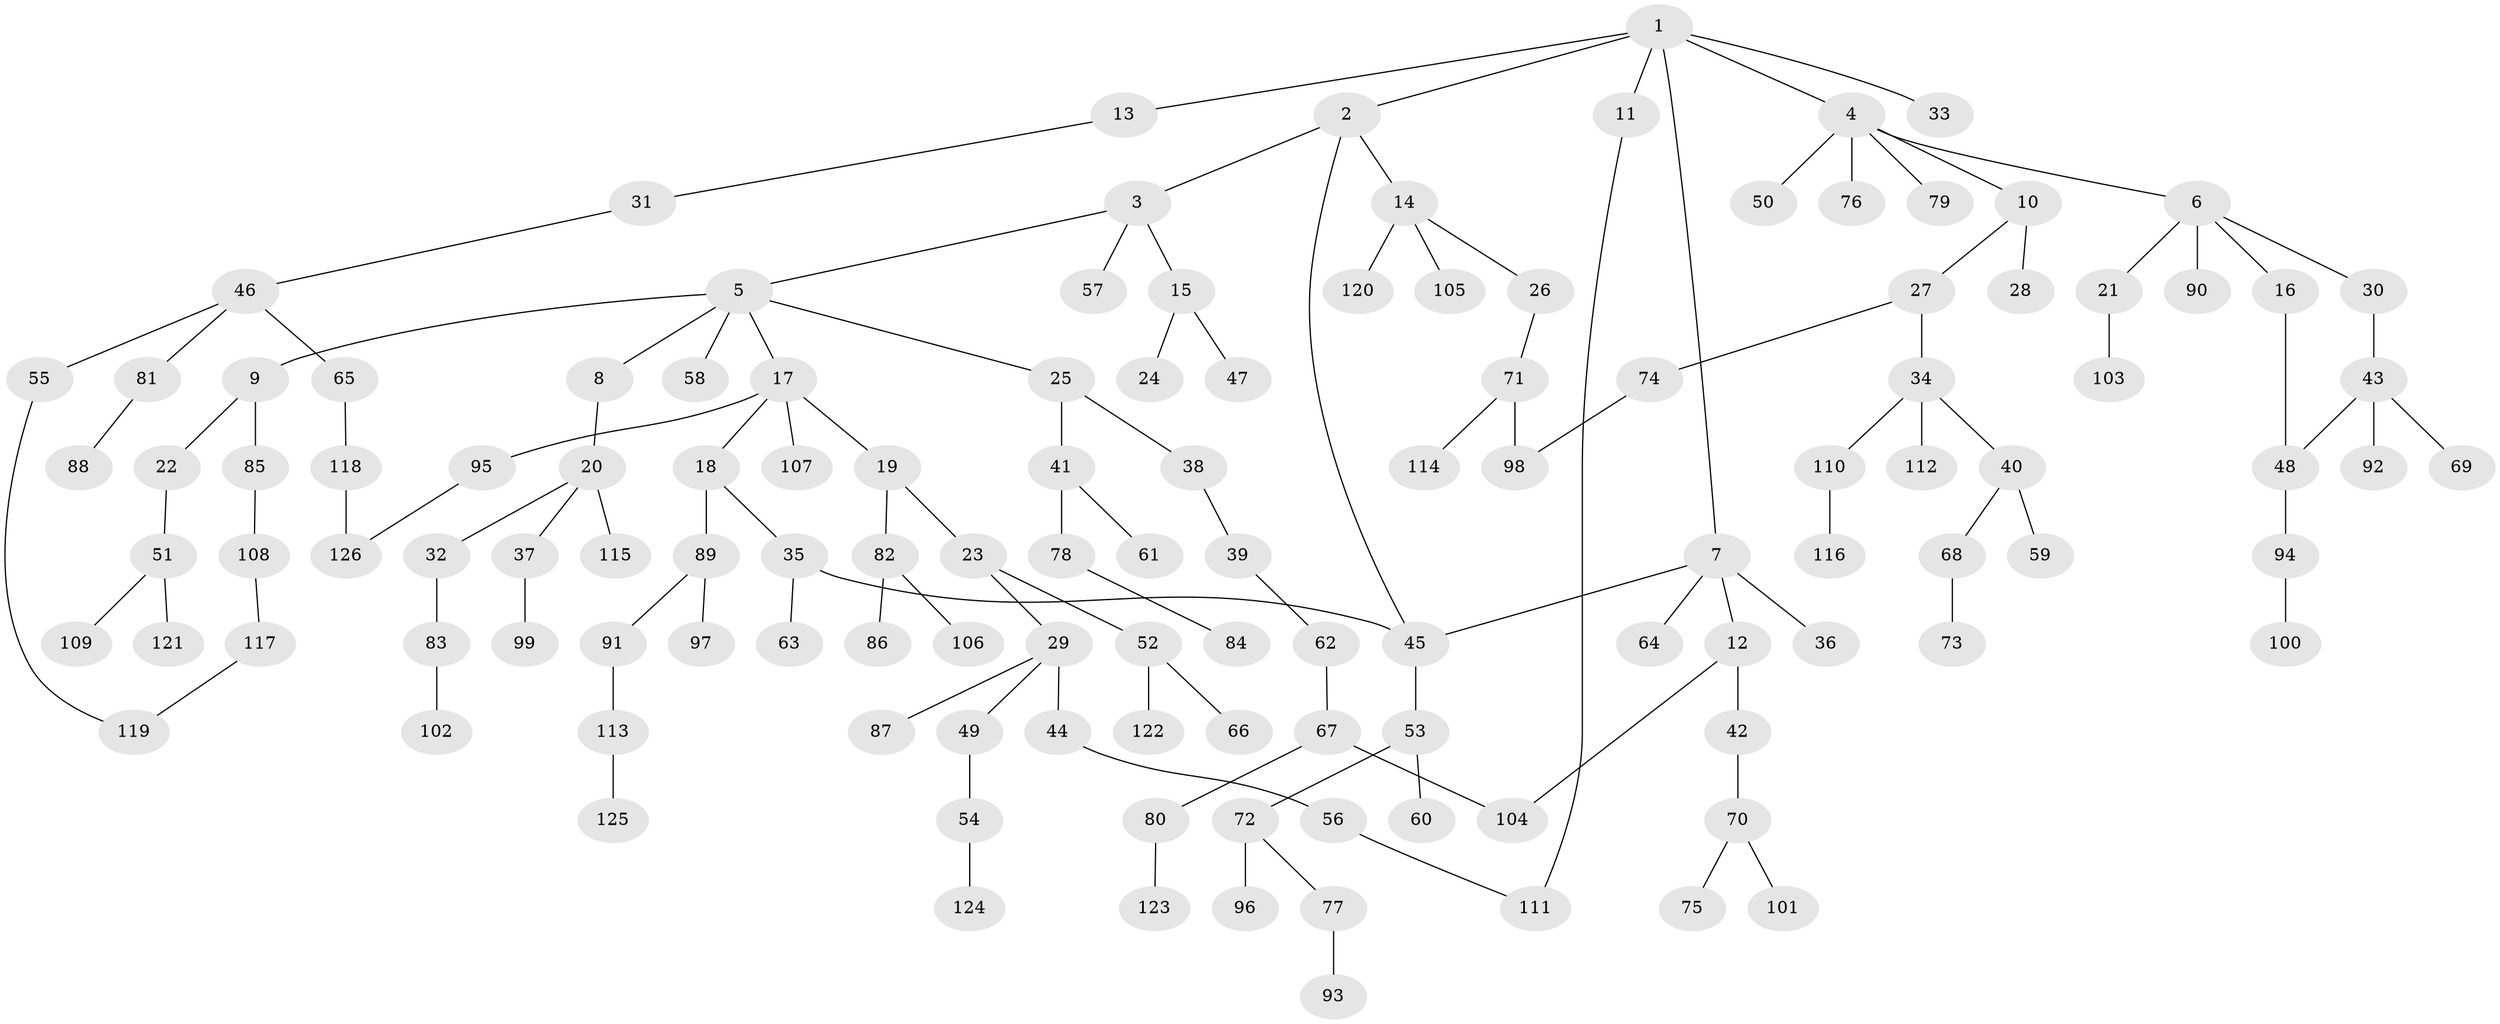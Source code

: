// Generated by graph-tools (version 1.1) at 2025/49/03/09/25 03:49:24]
// undirected, 126 vertices, 133 edges
graph export_dot {
graph [start="1"]
  node [color=gray90,style=filled];
  1;
  2;
  3;
  4;
  5;
  6;
  7;
  8;
  9;
  10;
  11;
  12;
  13;
  14;
  15;
  16;
  17;
  18;
  19;
  20;
  21;
  22;
  23;
  24;
  25;
  26;
  27;
  28;
  29;
  30;
  31;
  32;
  33;
  34;
  35;
  36;
  37;
  38;
  39;
  40;
  41;
  42;
  43;
  44;
  45;
  46;
  47;
  48;
  49;
  50;
  51;
  52;
  53;
  54;
  55;
  56;
  57;
  58;
  59;
  60;
  61;
  62;
  63;
  64;
  65;
  66;
  67;
  68;
  69;
  70;
  71;
  72;
  73;
  74;
  75;
  76;
  77;
  78;
  79;
  80;
  81;
  82;
  83;
  84;
  85;
  86;
  87;
  88;
  89;
  90;
  91;
  92;
  93;
  94;
  95;
  96;
  97;
  98;
  99;
  100;
  101;
  102;
  103;
  104;
  105;
  106;
  107;
  108;
  109;
  110;
  111;
  112;
  113;
  114;
  115;
  116;
  117;
  118;
  119;
  120;
  121;
  122;
  123;
  124;
  125;
  126;
  1 -- 2;
  1 -- 4;
  1 -- 7;
  1 -- 11;
  1 -- 13;
  1 -- 33;
  2 -- 3;
  2 -- 14;
  2 -- 45;
  3 -- 5;
  3 -- 15;
  3 -- 57;
  4 -- 6;
  4 -- 10;
  4 -- 50;
  4 -- 76;
  4 -- 79;
  5 -- 8;
  5 -- 9;
  5 -- 17;
  5 -- 25;
  5 -- 58;
  6 -- 16;
  6 -- 21;
  6 -- 30;
  6 -- 90;
  7 -- 12;
  7 -- 36;
  7 -- 45;
  7 -- 64;
  8 -- 20;
  9 -- 22;
  9 -- 85;
  10 -- 27;
  10 -- 28;
  11 -- 111;
  12 -- 42;
  12 -- 104;
  13 -- 31;
  14 -- 26;
  14 -- 105;
  14 -- 120;
  15 -- 24;
  15 -- 47;
  16 -- 48;
  17 -- 18;
  17 -- 19;
  17 -- 95;
  17 -- 107;
  18 -- 35;
  18 -- 89;
  19 -- 23;
  19 -- 82;
  20 -- 32;
  20 -- 37;
  20 -- 115;
  21 -- 103;
  22 -- 51;
  23 -- 29;
  23 -- 52;
  25 -- 38;
  25 -- 41;
  26 -- 71;
  27 -- 34;
  27 -- 74;
  29 -- 44;
  29 -- 49;
  29 -- 87;
  30 -- 43;
  31 -- 46;
  32 -- 83;
  34 -- 40;
  34 -- 110;
  34 -- 112;
  35 -- 63;
  35 -- 45;
  37 -- 99;
  38 -- 39;
  39 -- 62;
  40 -- 59;
  40 -- 68;
  41 -- 61;
  41 -- 78;
  42 -- 70;
  43 -- 48;
  43 -- 69;
  43 -- 92;
  44 -- 56;
  45 -- 53;
  46 -- 55;
  46 -- 65;
  46 -- 81;
  48 -- 94;
  49 -- 54;
  51 -- 109;
  51 -- 121;
  52 -- 66;
  52 -- 122;
  53 -- 60;
  53 -- 72;
  54 -- 124;
  55 -- 119;
  56 -- 111;
  62 -- 67;
  65 -- 118;
  67 -- 80;
  67 -- 104;
  68 -- 73;
  70 -- 75;
  70 -- 101;
  71 -- 98;
  71 -- 114;
  72 -- 77;
  72 -- 96;
  74 -- 98;
  77 -- 93;
  78 -- 84;
  80 -- 123;
  81 -- 88;
  82 -- 86;
  82 -- 106;
  83 -- 102;
  85 -- 108;
  89 -- 91;
  89 -- 97;
  91 -- 113;
  94 -- 100;
  95 -- 126;
  108 -- 117;
  110 -- 116;
  113 -- 125;
  117 -- 119;
  118 -- 126;
}
